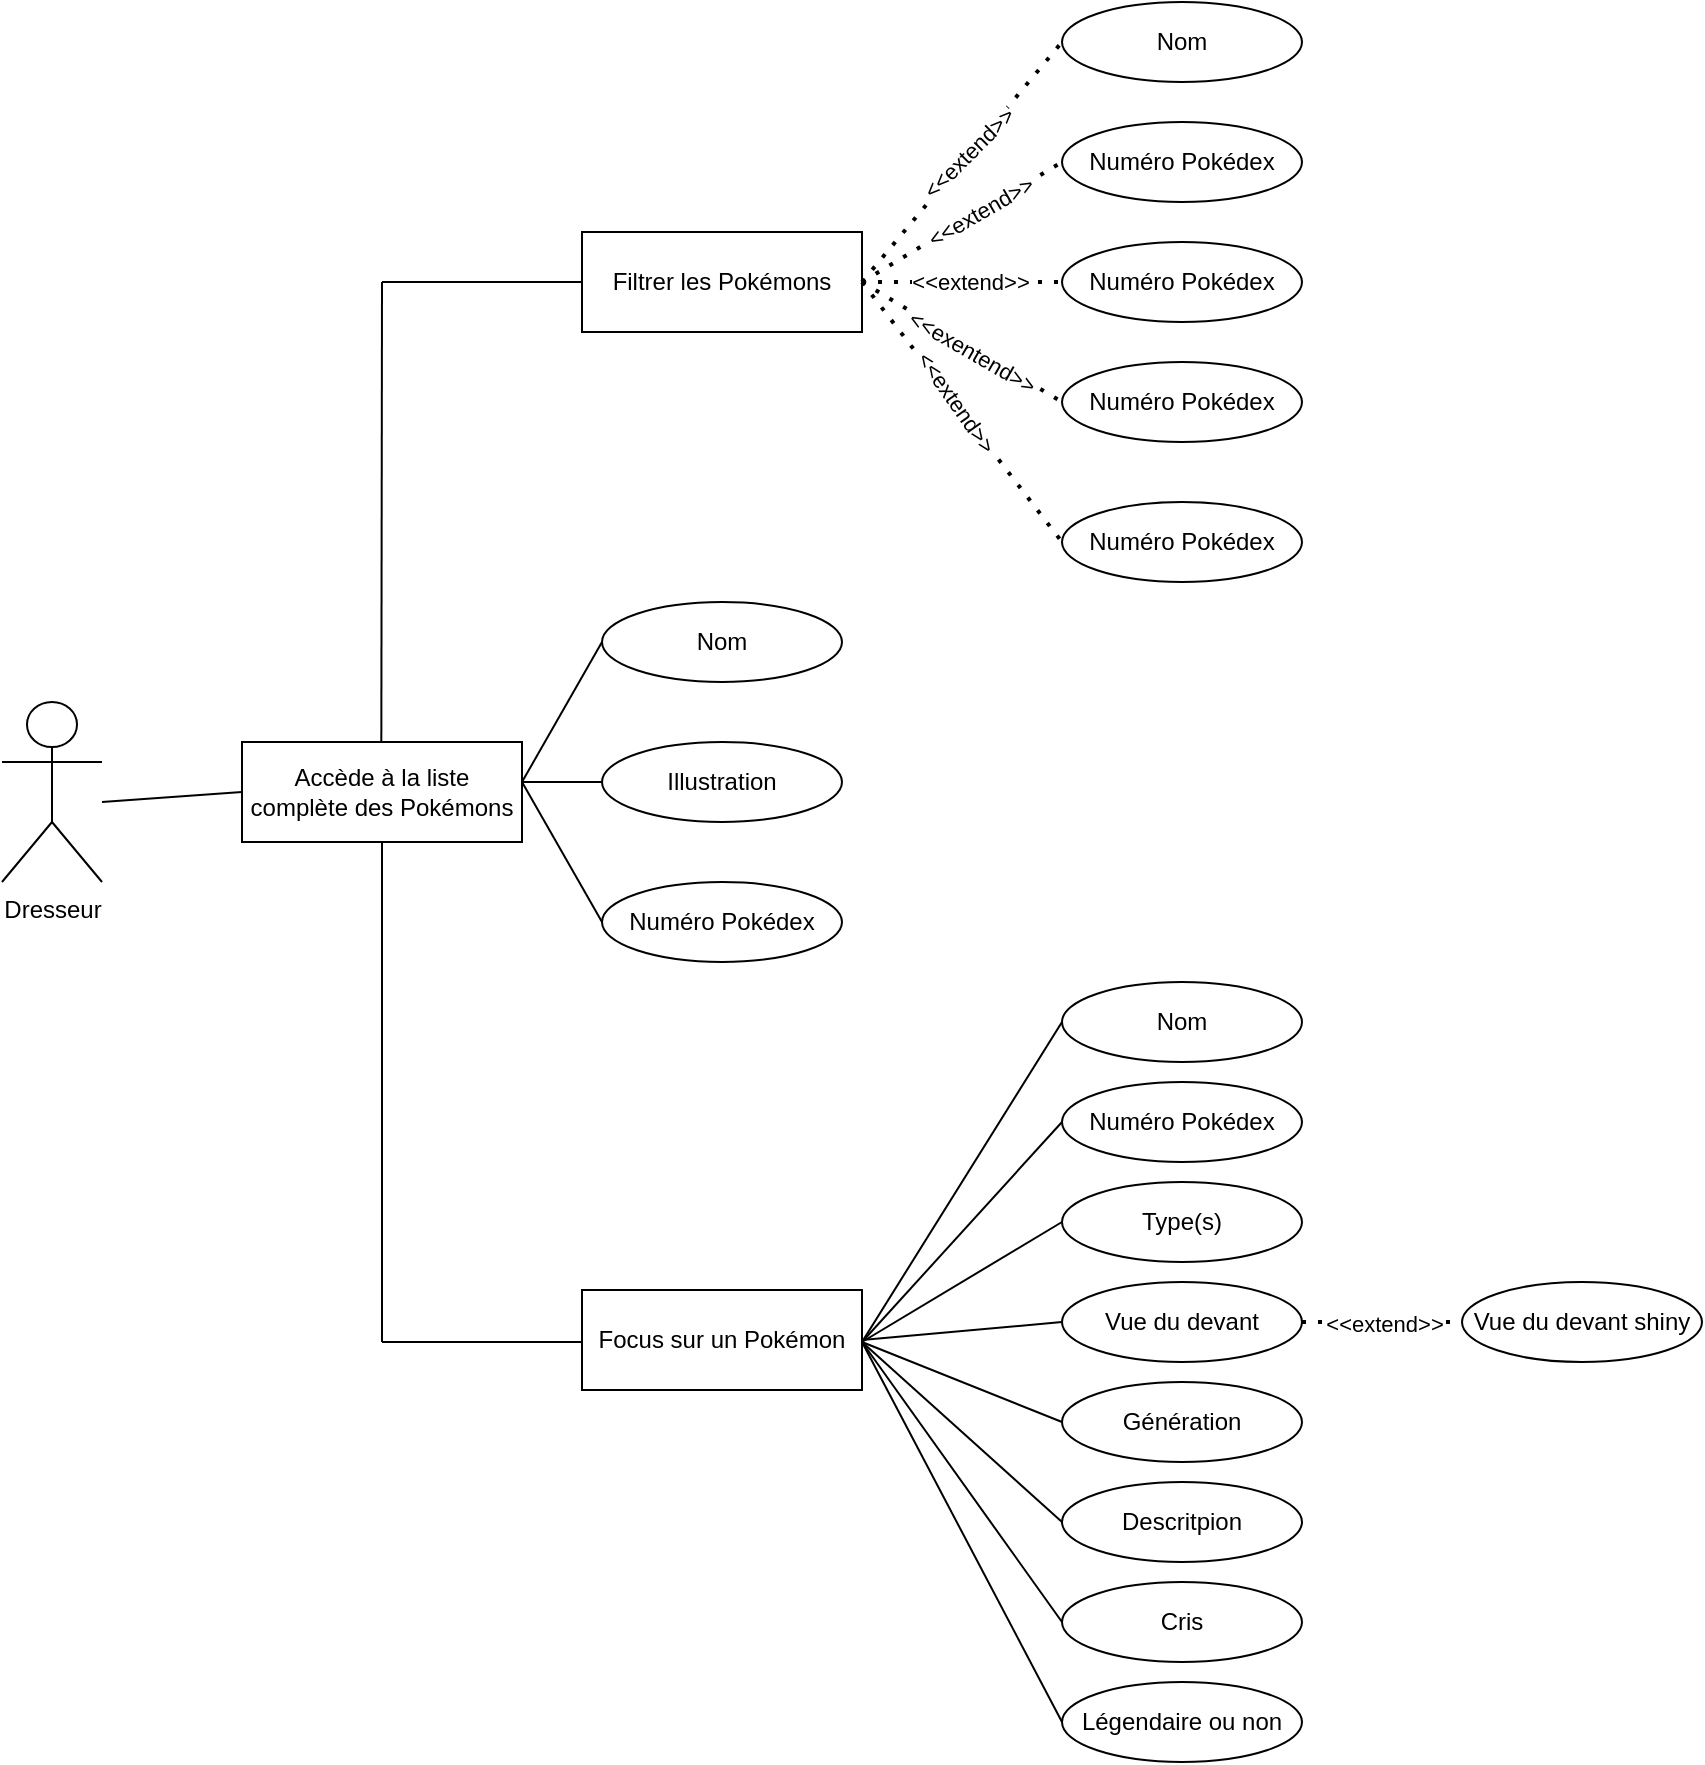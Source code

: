 <mxfile version="24.6.2" type="github">
  <diagram name="Page-1" id="DAifZrrzZGVBrUxy6-AY">
    <mxGraphModel dx="1640" dy="2227" grid="1" gridSize="10" guides="1" tooltips="1" connect="1" arrows="1" fold="1" page="1" pageScale="1" pageWidth="827" pageHeight="1169" math="0" shadow="0">
      <root>
        <mxCell id="0" />
        <mxCell id="1" parent="0" />
        <mxCell id="csA-Aq_42eK9rflxaOqP-1" value="&lt;div&gt;Dresseur&lt;/div&gt;&lt;div&gt;&lt;br&gt;&lt;/div&gt;" style="shape=umlActor;verticalLabelPosition=bottom;verticalAlign=top;html=1;outlineConnect=0;" vertex="1" parent="1">
          <mxGeometry x="30" y="270" width="50" height="90" as="geometry" />
        </mxCell>
        <mxCell id="csA-Aq_42eK9rflxaOqP-3" value="Accède à la liste complète des Pokémons " style="rounded=0;whiteSpace=wrap;html=1;" vertex="1" parent="1">
          <mxGeometry x="150" y="290" width="140" height="50" as="geometry" />
        </mxCell>
        <mxCell id="csA-Aq_42eK9rflxaOqP-5" value="Nom" style="ellipse;whiteSpace=wrap;html=1;" vertex="1" parent="1">
          <mxGeometry x="330" y="220" width="120" height="40" as="geometry" />
        </mxCell>
        <mxCell id="csA-Aq_42eK9rflxaOqP-6" value="Numéro Pokédex" style="ellipse;whiteSpace=wrap;html=1;" vertex="1" parent="1">
          <mxGeometry x="330" y="360" width="120" height="40" as="geometry" />
        </mxCell>
        <mxCell id="csA-Aq_42eK9rflxaOqP-7" value="Illustration" style="ellipse;whiteSpace=wrap;html=1;" vertex="1" parent="1">
          <mxGeometry x="330" y="290" width="120" height="40" as="geometry" />
        </mxCell>
        <mxCell id="csA-Aq_42eK9rflxaOqP-11" value="" style="endArrow=none;html=1;rounded=0;entryX=0;entryY=0.5;entryDx=0;entryDy=0;" edge="1" parent="1" target="csA-Aq_42eK9rflxaOqP-5">
          <mxGeometry width="50" height="50" relative="1" as="geometry">
            <mxPoint x="290" y="310" as="sourcePoint" />
            <mxPoint x="340" y="260" as="targetPoint" />
          </mxGeometry>
        </mxCell>
        <mxCell id="csA-Aq_42eK9rflxaOqP-12" value="" style="endArrow=none;html=1;rounded=0;entryX=0;entryY=0.5;entryDx=0;entryDy=0;" edge="1" parent="1" target="csA-Aq_42eK9rflxaOqP-7">
          <mxGeometry width="50" height="50" relative="1" as="geometry">
            <mxPoint x="290" y="310" as="sourcePoint" />
            <mxPoint x="340" y="250" as="targetPoint" />
          </mxGeometry>
        </mxCell>
        <mxCell id="csA-Aq_42eK9rflxaOqP-13" value="" style="endArrow=none;html=1;rounded=0;entryX=0;entryY=0.5;entryDx=0;entryDy=0;" edge="1" parent="1" target="csA-Aq_42eK9rflxaOqP-6">
          <mxGeometry width="50" height="50" relative="1" as="geometry">
            <mxPoint x="290" y="310" as="sourcePoint" />
            <mxPoint x="340" y="320" as="targetPoint" />
          </mxGeometry>
        </mxCell>
        <mxCell id="csA-Aq_42eK9rflxaOqP-15" value="Focus sur un Pokémon" style="rounded=0;whiteSpace=wrap;html=1;" vertex="1" parent="1">
          <mxGeometry x="320" y="564" width="140" height="50" as="geometry" />
        </mxCell>
        <mxCell id="csA-Aq_42eK9rflxaOqP-17" value="Filtrer les Pokémons" style="rounded=0;whiteSpace=wrap;html=1;" vertex="1" parent="1">
          <mxGeometry x="320" y="35" width="140" height="50" as="geometry" />
        </mxCell>
        <mxCell id="csA-Aq_42eK9rflxaOqP-18" value="" style="endArrow=none;html=1;rounded=0;entryX=0;entryY=0.5;entryDx=0;entryDy=0;" edge="1" parent="1" target="csA-Aq_42eK9rflxaOqP-3">
          <mxGeometry width="50" height="50" relative="1" as="geometry">
            <mxPoint x="80" y="320" as="sourcePoint" />
            <mxPoint x="130" y="270" as="targetPoint" />
          </mxGeometry>
        </mxCell>
        <mxCell id="csA-Aq_42eK9rflxaOqP-19" value="Nom" style="ellipse;whiteSpace=wrap;html=1;" vertex="1" parent="1">
          <mxGeometry x="560" y="-80" width="120" height="40" as="geometry" />
        </mxCell>
        <mxCell id="csA-Aq_42eK9rflxaOqP-20" value="Numéro Pokédex" style="ellipse;whiteSpace=wrap;html=1;" vertex="1" parent="1">
          <mxGeometry x="560" y="170" width="120" height="40" as="geometry" />
        </mxCell>
        <mxCell id="csA-Aq_42eK9rflxaOqP-21" value="Numéro Pokédex" style="ellipse;whiteSpace=wrap;html=1;" vertex="1" parent="1">
          <mxGeometry x="560" y="-20" width="120" height="40" as="geometry" />
        </mxCell>
        <mxCell id="csA-Aq_42eK9rflxaOqP-22" value="Numéro Pokédex" style="ellipse;whiteSpace=wrap;html=1;" vertex="1" parent="1">
          <mxGeometry x="560" y="40" width="120" height="40" as="geometry" />
        </mxCell>
        <mxCell id="csA-Aq_42eK9rflxaOqP-23" value="Numéro Pokédex" style="ellipse;whiteSpace=wrap;html=1;" vertex="1" parent="1">
          <mxGeometry x="560" y="100" width="120" height="40" as="geometry" />
        </mxCell>
        <mxCell id="csA-Aq_42eK9rflxaOqP-25" value="" style="endArrow=classic;html=1;rounded=0;" edge="1" parent="1">
          <mxGeometry width="50" height="50" relative="1" as="geometry">
            <mxPoint x="542" y="53.13" as="sourcePoint" />
            <mxPoint x="542" y="53.13" as="targetPoint" />
          </mxGeometry>
        </mxCell>
        <mxCell id="csA-Aq_42eK9rflxaOqP-30" value="" style="endArrow=none;dashed=1;html=1;dashPattern=1 3;strokeWidth=2;rounded=0;entryX=0;entryY=0.5;entryDx=0;entryDy=0;" edge="1" parent="1" target="csA-Aq_42eK9rflxaOqP-19">
          <mxGeometry width="50" height="50" relative="1" as="geometry">
            <mxPoint x="460" y="60" as="sourcePoint" />
            <mxPoint x="510" y="10" as="targetPoint" />
          </mxGeometry>
        </mxCell>
        <mxCell id="csA-Aq_42eK9rflxaOqP-31" value="&amp;lt;&amp;lt;extend&amp;gt;&amp;gt;" style="edgeLabel;html=1;align=center;verticalAlign=middle;resizable=0;points=[];rotation=-45;" vertex="1" connectable="0" parent="csA-Aq_42eK9rflxaOqP-30">
          <mxGeometry x="0.06" y="1" relative="1" as="geometry">
            <mxPoint as="offset" />
          </mxGeometry>
        </mxCell>
        <mxCell id="csA-Aq_42eK9rflxaOqP-33" value="" style="endArrow=none;dashed=1;html=1;dashPattern=1 3;strokeWidth=2;rounded=0;entryX=0;entryY=0.5;entryDx=0;entryDy=0;" edge="1" parent="1" target="csA-Aq_42eK9rflxaOqP-21">
          <mxGeometry width="50" height="50" relative="1" as="geometry">
            <mxPoint x="460" y="60" as="sourcePoint" />
            <mxPoint x="510" y="10" as="targetPoint" />
          </mxGeometry>
        </mxCell>
        <mxCell id="csA-Aq_42eK9rflxaOqP-37" value="&amp;lt;&amp;lt;extend&amp;gt;&amp;gt;" style="edgeLabel;html=1;align=center;verticalAlign=middle;resizable=0;points=[];rotation=-30;" vertex="1" connectable="0" parent="csA-Aq_42eK9rflxaOqP-33">
          <mxGeometry x="0.174" relative="1" as="geometry">
            <mxPoint as="offset" />
          </mxGeometry>
        </mxCell>
        <mxCell id="csA-Aq_42eK9rflxaOqP-34" value="" style="endArrow=none;dashed=1;html=1;dashPattern=1 3;strokeWidth=2;rounded=0;entryX=0;entryY=0.5;entryDx=0;entryDy=0;" edge="1" parent="1" target="csA-Aq_42eK9rflxaOqP-22">
          <mxGeometry width="50" height="50" relative="1" as="geometry">
            <mxPoint x="460" y="60" as="sourcePoint" />
            <mxPoint x="570" y="10" as="targetPoint" />
          </mxGeometry>
        </mxCell>
        <mxCell id="csA-Aq_42eK9rflxaOqP-38" value="&amp;lt;&amp;lt;extend&amp;gt;&amp;gt;" style="edgeLabel;html=1;align=center;verticalAlign=middle;resizable=0;points=[];" vertex="1" connectable="0" parent="csA-Aq_42eK9rflxaOqP-34">
          <mxGeometry x="0.077" relative="1" as="geometry">
            <mxPoint as="offset" />
          </mxGeometry>
        </mxCell>
        <mxCell id="csA-Aq_42eK9rflxaOqP-35" value="" style="endArrow=none;dashed=1;html=1;dashPattern=1 3;strokeWidth=2;rounded=0;entryX=0;entryY=0.5;entryDx=0;entryDy=0;exitX=1;exitY=0.5;exitDx=0;exitDy=0;" edge="1" parent="1" source="csA-Aq_42eK9rflxaOqP-17" target="csA-Aq_42eK9rflxaOqP-23">
          <mxGeometry width="50" height="50" relative="1" as="geometry">
            <mxPoint x="470" y="70" as="sourcePoint" />
            <mxPoint x="570" y="70" as="targetPoint" />
          </mxGeometry>
        </mxCell>
        <mxCell id="csA-Aq_42eK9rflxaOqP-40" value="&amp;lt;&amp;lt;exentend&amp;gt;&amp;gt;" style="edgeLabel;html=1;align=center;verticalAlign=middle;resizable=0;points=[];rotation=30;" vertex="1" connectable="0" parent="csA-Aq_42eK9rflxaOqP-35">
          <mxGeometry x="0.117" y="-1" relative="1" as="geometry">
            <mxPoint as="offset" />
          </mxGeometry>
        </mxCell>
        <mxCell id="csA-Aq_42eK9rflxaOqP-36" value="" style="endArrow=none;dashed=1;html=1;dashPattern=1 3;strokeWidth=2;rounded=0;entryX=0;entryY=0.5;entryDx=0;entryDy=0;exitX=1;exitY=0.5;exitDx=0;exitDy=0;" edge="1" parent="1" target="csA-Aq_42eK9rflxaOqP-20">
          <mxGeometry width="50" height="50" relative="1" as="geometry">
            <mxPoint x="460" y="60" as="sourcePoint" />
            <mxPoint x="560" y="120" as="targetPoint" />
          </mxGeometry>
        </mxCell>
        <mxCell id="csA-Aq_42eK9rflxaOqP-39" value="&amp;lt;&amp;lt;extend&amp;gt;&amp;gt;" style="edgeLabel;html=1;align=center;verticalAlign=middle;resizable=0;points=[];rotation=55;" vertex="1" connectable="0" parent="csA-Aq_42eK9rflxaOqP-36">
          <mxGeometry x="-0.072" y="1" relative="1" as="geometry">
            <mxPoint as="offset" />
          </mxGeometry>
        </mxCell>
        <mxCell id="csA-Aq_42eK9rflxaOqP-41" value="" style="endArrow=none;html=1;rounded=0;" edge="1" parent="1">
          <mxGeometry width="50" height="50" relative="1" as="geometry">
            <mxPoint x="220" y="590" as="sourcePoint" />
            <mxPoint x="220" y="340" as="targetPoint" />
          </mxGeometry>
        </mxCell>
        <mxCell id="csA-Aq_42eK9rflxaOqP-42" value="" style="endArrow=none;html=1;rounded=0;" edge="1" parent="1">
          <mxGeometry width="50" height="50" relative="1" as="geometry">
            <mxPoint x="220" y="590" as="sourcePoint" />
            <mxPoint x="320" y="590" as="targetPoint" />
          </mxGeometry>
        </mxCell>
        <mxCell id="csA-Aq_42eK9rflxaOqP-43" value="" style="endArrow=none;html=1;rounded=0;" edge="1" parent="1">
          <mxGeometry width="50" height="50" relative="1" as="geometry">
            <mxPoint x="219.67" y="290" as="sourcePoint" />
            <mxPoint x="220" y="60" as="targetPoint" />
          </mxGeometry>
        </mxCell>
        <mxCell id="csA-Aq_42eK9rflxaOqP-44" value="" style="endArrow=none;html=1;rounded=0;entryX=0;entryY=0.5;entryDx=0;entryDy=0;" edge="1" parent="1" target="csA-Aq_42eK9rflxaOqP-17">
          <mxGeometry width="50" height="50" relative="1" as="geometry">
            <mxPoint x="220" y="60" as="sourcePoint" />
            <mxPoint x="270" y="10" as="targetPoint" />
          </mxGeometry>
        </mxCell>
        <mxCell id="csA-Aq_42eK9rflxaOqP-45" value="Nom" style="ellipse;whiteSpace=wrap;html=1;" vertex="1" parent="1">
          <mxGeometry x="560" y="410" width="120" height="40" as="geometry" />
        </mxCell>
        <mxCell id="csA-Aq_42eK9rflxaOqP-46" value="Légendaire ou non" style="ellipse;whiteSpace=wrap;html=1;" vertex="1" parent="1">
          <mxGeometry x="560" y="760" width="120" height="40" as="geometry" />
        </mxCell>
        <mxCell id="csA-Aq_42eK9rflxaOqP-47" value="Numéro Pokédex" style="ellipse;whiteSpace=wrap;html=1;" vertex="1" parent="1">
          <mxGeometry x="560" y="460" width="120" height="40" as="geometry" />
        </mxCell>
        <mxCell id="csA-Aq_42eK9rflxaOqP-48" value="Cris" style="ellipse;whiteSpace=wrap;html=1;" vertex="1" parent="1">
          <mxGeometry x="560" y="710" width="120" height="40" as="geometry" />
        </mxCell>
        <mxCell id="csA-Aq_42eK9rflxaOqP-49" value="Descritpion" style="ellipse;whiteSpace=wrap;html=1;" vertex="1" parent="1">
          <mxGeometry x="560" y="660" width="120" height="40" as="geometry" />
        </mxCell>
        <mxCell id="csA-Aq_42eK9rflxaOqP-50" value="Génération" style="ellipse;whiteSpace=wrap;html=1;" vertex="1" parent="1">
          <mxGeometry x="560" y="610" width="120" height="40" as="geometry" />
        </mxCell>
        <mxCell id="csA-Aq_42eK9rflxaOqP-51" value="Type(s)" style="ellipse;whiteSpace=wrap;html=1;" vertex="1" parent="1">
          <mxGeometry x="560" y="510" width="120" height="40" as="geometry" />
        </mxCell>
        <mxCell id="csA-Aq_42eK9rflxaOqP-52" value="Vue du devant" style="ellipse;whiteSpace=wrap;html=1;" vertex="1" parent="1">
          <mxGeometry x="560" y="560" width="120" height="40" as="geometry" />
        </mxCell>
        <mxCell id="csA-Aq_42eK9rflxaOqP-53" value="" style="endArrow=none;html=1;rounded=0;entryX=0;entryY=0.5;entryDx=0;entryDy=0;" edge="1" parent="1" target="csA-Aq_42eK9rflxaOqP-45">
          <mxGeometry width="50" height="50" relative="1" as="geometry">
            <mxPoint x="460" y="590" as="sourcePoint" />
            <mxPoint x="510" y="540" as="targetPoint" />
          </mxGeometry>
        </mxCell>
        <mxCell id="csA-Aq_42eK9rflxaOqP-54" value="" style="endArrow=none;html=1;rounded=0;entryX=0;entryY=0.5;entryDx=0;entryDy=0;" edge="1" parent="1" target="csA-Aq_42eK9rflxaOqP-47">
          <mxGeometry width="50" height="50" relative="1" as="geometry">
            <mxPoint x="460" y="590" as="sourcePoint" />
            <mxPoint x="570" y="440" as="targetPoint" />
          </mxGeometry>
        </mxCell>
        <mxCell id="csA-Aq_42eK9rflxaOqP-55" value="" style="endArrow=none;html=1;rounded=0;entryX=0;entryY=0.5;entryDx=0;entryDy=0;" edge="1" parent="1" target="csA-Aq_42eK9rflxaOqP-51">
          <mxGeometry width="50" height="50" relative="1" as="geometry">
            <mxPoint x="460" y="590" as="sourcePoint" />
            <mxPoint x="570" y="490" as="targetPoint" />
          </mxGeometry>
        </mxCell>
        <mxCell id="csA-Aq_42eK9rflxaOqP-56" value="" style="endArrow=none;html=1;rounded=0;entryX=0;entryY=0.5;entryDx=0;entryDy=0;exitX=1;exitY=0.5;exitDx=0;exitDy=0;" edge="1" parent="1" source="csA-Aq_42eK9rflxaOqP-15" target="csA-Aq_42eK9rflxaOqP-52">
          <mxGeometry width="50" height="50" relative="1" as="geometry">
            <mxPoint x="470" y="600" as="sourcePoint" />
            <mxPoint x="570" y="540" as="targetPoint" />
          </mxGeometry>
        </mxCell>
        <mxCell id="csA-Aq_42eK9rflxaOqP-57" value="" style="endArrow=none;html=1;rounded=0;entryX=0;entryY=0.5;entryDx=0;entryDy=0;" edge="1" parent="1" target="csA-Aq_42eK9rflxaOqP-50">
          <mxGeometry width="50" height="50" relative="1" as="geometry">
            <mxPoint x="460" y="590" as="sourcePoint" />
            <mxPoint x="570" y="590" as="targetPoint" />
          </mxGeometry>
        </mxCell>
        <mxCell id="csA-Aq_42eK9rflxaOqP-58" value="" style="endArrow=none;html=1;rounded=0;entryX=0;entryY=0.5;entryDx=0;entryDy=0;" edge="1" parent="1" target="csA-Aq_42eK9rflxaOqP-49">
          <mxGeometry width="50" height="50" relative="1" as="geometry">
            <mxPoint x="460" y="590" as="sourcePoint" />
            <mxPoint x="560" y="630" as="targetPoint" />
          </mxGeometry>
        </mxCell>
        <mxCell id="csA-Aq_42eK9rflxaOqP-59" value="" style="endArrow=none;html=1;rounded=0;entryX=0;entryY=0.5;entryDx=0;entryDy=0;" edge="1" parent="1" target="csA-Aq_42eK9rflxaOqP-48">
          <mxGeometry width="50" height="50" relative="1" as="geometry">
            <mxPoint x="460" y="590" as="sourcePoint" />
            <mxPoint x="570" y="690" as="targetPoint" />
          </mxGeometry>
        </mxCell>
        <mxCell id="csA-Aq_42eK9rflxaOqP-60" value="" style="endArrow=none;html=1;rounded=0;entryX=0;entryY=0.5;entryDx=0;entryDy=0;" edge="1" parent="1" target="csA-Aq_42eK9rflxaOqP-46">
          <mxGeometry width="50" height="50" relative="1" as="geometry">
            <mxPoint x="460" y="590" as="sourcePoint" />
            <mxPoint x="560" y="730" as="targetPoint" />
          </mxGeometry>
        </mxCell>
        <mxCell id="csA-Aq_42eK9rflxaOqP-61" value="Vue du devant shiny" style="ellipse;whiteSpace=wrap;html=1;" vertex="1" parent="1">
          <mxGeometry x="760" y="560" width="120" height="40" as="geometry" />
        </mxCell>
        <mxCell id="csA-Aq_42eK9rflxaOqP-62" value="" style="endArrow=none;dashed=1;html=1;dashPattern=1 3;strokeWidth=2;rounded=0;entryX=0;entryY=0.5;entryDx=0;entryDy=0;" edge="1" parent="1" target="csA-Aq_42eK9rflxaOqP-61">
          <mxGeometry width="50" height="50" relative="1" as="geometry">
            <mxPoint x="680" y="580" as="sourcePoint" />
            <mxPoint x="730" y="530" as="targetPoint" />
          </mxGeometry>
        </mxCell>
        <mxCell id="csA-Aq_42eK9rflxaOqP-64" value="&amp;lt;&amp;lt;extend&amp;gt;&amp;gt;" style="edgeLabel;html=1;align=center;verticalAlign=middle;resizable=0;points=[];" vertex="1" connectable="0" parent="csA-Aq_42eK9rflxaOqP-62">
          <mxGeometry x="0.025" y="-1" relative="1" as="geometry">
            <mxPoint as="offset" />
          </mxGeometry>
        </mxCell>
      </root>
    </mxGraphModel>
  </diagram>
</mxfile>
